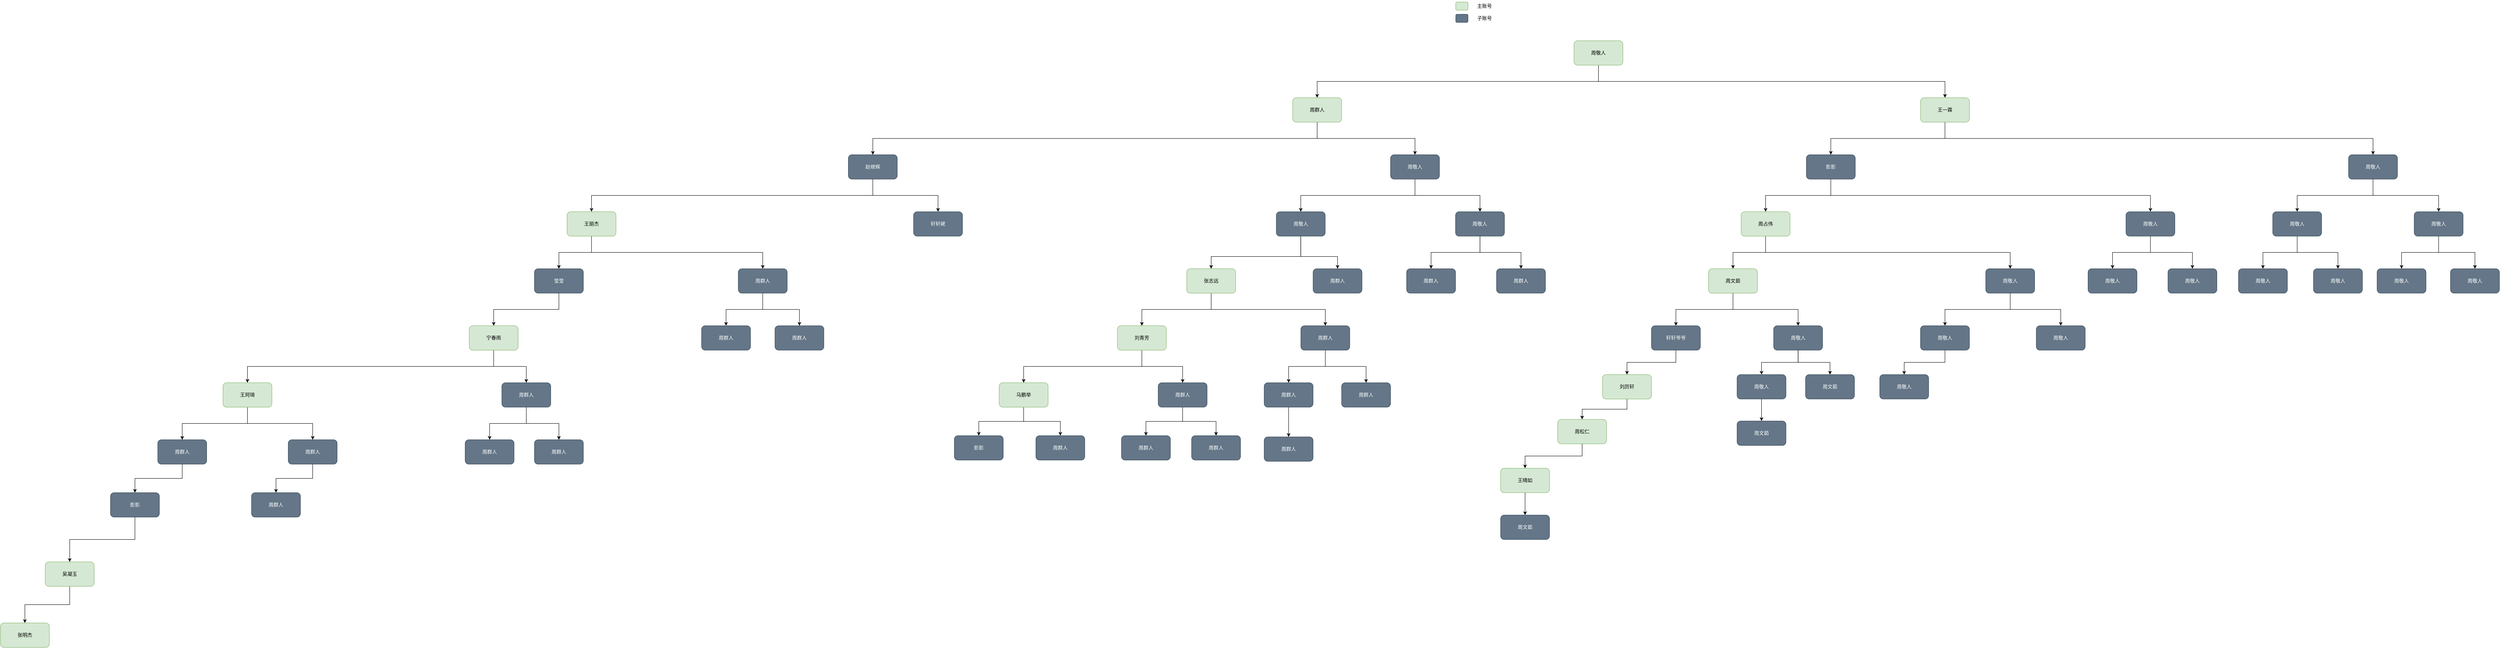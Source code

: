 <mxfile version="22.1.0" type="github">
  <diagram name="第 1 页" id="T6O9xjs0IXNBkX-w8Xno">
    <mxGraphModel dx="5990" dy="1263" grid="0" gridSize="10" guides="1" tooltips="1" connect="1" arrows="1" fold="1" page="0" pageScale="1" pageWidth="827" pageHeight="1169" math="0" shadow="0">
      <root>
        <mxCell id="0" />
        <mxCell id="1" parent="0" />
        <mxCell id="1RY9OHV8Dx5hhQ0rE-U_-4" style="edgeStyle=orthogonalEdgeStyle;rounded=0;orthogonalLoop=1;jettySize=auto;html=1;exitX=0.5;exitY=1;exitDx=0;exitDy=0;entryX=0.5;entryY=0;entryDx=0;entryDy=0;" parent="1" source="1RY9OHV8Dx5hhQ0rE-U_-1" target="1RY9OHV8Dx5hhQ0rE-U_-2" edge="1">
          <mxGeometry relative="1" as="geometry">
            <Array as="points">
              <mxPoint x="360" y="200" />
              <mxPoint x="-330" y="200" />
            </Array>
          </mxGeometry>
        </mxCell>
        <mxCell id="1RY9OHV8Dx5hhQ0rE-U_-5" style="edgeStyle=orthogonalEdgeStyle;rounded=0;orthogonalLoop=1;jettySize=auto;html=1;exitX=0.5;exitY=1;exitDx=0;exitDy=0;entryX=0.5;entryY=0;entryDx=0;entryDy=0;" parent="1" source="1RY9OHV8Dx5hhQ0rE-U_-1" target="1RY9OHV8Dx5hhQ0rE-U_-3" edge="1">
          <mxGeometry relative="1" as="geometry">
            <Array as="points">
              <mxPoint x="360" y="200" />
              <mxPoint x="1210" y="200" />
            </Array>
          </mxGeometry>
        </mxCell>
        <mxCell id="1RY9OHV8Dx5hhQ0rE-U_-1" value="周敬人&lt;br&gt;" style="rounded=1;whiteSpace=wrap;html=1;fillColor=#d5e8d4;strokeColor=#82b366;" parent="1" vertex="1">
          <mxGeometry x="300" y="100" width="120" height="60" as="geometry" />
        </mxCell>
        <mxCell id="IPs7rIZ5lHSY846OyQV3-17" style="edgeStyle=orthogonalEdgeStyle;rounded=0;orthogonalLoop=1;jettySize=auto;html=1;exitX=0.5;exitY=1;exitDx=0;exitDy=0;entryX=0.5;entryY=0;entryDx=0;entryDy=0;" parent="1" source="1RY9OHV8Dx5hhQ0rE-U_-2" target="1RY9OHV8Dx5hhQ0rE-U_-8" edge="1">
          <mxGeometry relative="1" as="geometry" />
        </mxCell>
        <mxCell id="IPs7rIZ5lHSY846OyQV3-18" style="edgeStyle=orthogonalEdgeStyle;rounded=0;orthogonalLoop=1;jettySize=auto;html=1;exitX=0.5;exitY=1;exitDx=0;exitDy=0;entryX=0.5;entryY=0;entryDx=0;entryDy=0;" parent="1" source="1RY9OHV8Dx5hhQ0rE-U_-2" target="1RY9OHV8Dx5hhQ0rE-U_-9" edge="1">
          <mxGeometry relative="1" as="geometry" />
        </mxCell>
        <mxCell id="1RY9OHV8Dx5hhQ0rE-U_-2" value="周群人&lt;br&gt;" style="rounded=1;whiteSpace=wrap;html=1;fillColor=#d5e8d4;strokeColor=#82b366;" parent="1" vertex="1">
          <mxGeometry x="-390" y="240" width="120" height="60" as="geometry" />
        </mxCell>
        <mxCell id="1RY9OHV8Dx5hhQ0rE-U_-14" style="edgeStyle=orthogonalEdgeStyle;rounded=0;orthogonalLoop=1;jettySize=auto;html=1;exitX=0.5;exitY=1;exitDx=0;exitDy=0;entryX=0.5;entryY=0;entryDx=0;entryDy=0;" parent="1" source="1RY9OHV8Dx5hhQ0rE-U_-3" target="1RY9OHV8Dx5hhQ0rE-U_-10" edge="1">
          <mxGeometry relative="1" as="geometry" />
        </mxCell>
        <mxCell id="1RY9OHV8Dx5hhQ0rE-U_-15" style="edgeStyle=orthogonalEdgeStyle;rounded=0;orthogonalLoop=1;jettySize=auto;html=1;exitX=0.5;exitY=1;exitDx=0;exitDy=0;entryX=0.5;entryY=0;entryDx=0;entryDy=0;" parent="1" source="1RY9OHV8Dx5hhQ0rE-U_-3" target="1RY9OHV8Dx5hhQ0rE-U_-11" edge="1">
          <mxGeometry relative="1" as="geometry" />
        </mxCell>
        <mxCell id="1RY9OHV8Dx5hhQ0rE-U_-3" value="王一霖&lt;br&gt;" style="rounded=1;whiteSpace=wrap;html=1;fillColor=#d5e8d4;strokeColor=#82b366;" parent="1" vertex="1">
          <mxGeometry x="1150" y="240" width="120" height="60" as="geometry" />
        </mxCell>
        <mxCell id="1RY9OHV8Dx5hhQ0rE-U_-6" value="" style="rounded=1;whiteSpace=wrap;html=1;fillColor=#d5e8d4;strokeColor=#82b366;" parent="1" vertex="1">
          <mxGeometry x="10" y="5" width="30" height="20" as="geometry" />
        </mxCell>
        <mxCell id="1RY9OHV8Dx5hhQ0rE-U_-7" value="" style="rounded=1;whiteSpace=wrap;html=1;fillColor=#647687;fontColor=#ffffff;strokeColor=#314354;" parent="1" vertex="1">
          <mxGeometry x="10" y="35" width="30" height="20" as="geometry" />
        </mxCell>
        <mxCell id="30zp_rVC2SgwWm0mWYjA-47" style="edgeStyle=orthogonalEdgeStyle;rounded=0;orthogonalLoop=1;jettySize=auto;html=1;exitX=0.5;exitY=1;exitDx=0;exitDy=0;entryX=0.5;entryY=0;entryDx=0;entryDy=0;" parent="1" source="1RY9OHV8Dx5hhQ0rE-U_-8" target="1RY9OHV8Dx5hhQ0rE-U_-24" edge="1">
          <mxGeometry relative="1" as="geometry" />
        </mxCell>
        <mxCell id="30zp_rVC2SgwWm0mWYjA-48" style="edgeStyle=orthogonalEdgeStyle;rounded=0;orthogonalLoop=1;jettySize=auto;html=1;exitX=0.5;exitY=1;exitDx=0;exitDy=0;" parent="1" source="1RY9OHV8Dx5hhQ0rE-U_-8" target="1RY9OHV8Dx5hhQ0rE-U_-27" edge="1">
          <mxGeometry relative="1" as="geometry" />
        </mxCell>
        <mxCell id="1RY9OHV8Dx5hhQ0rE-U_-8" value="赵继辉&lt;br&gt;" style="rounded=1;whiteSpace=wrap;html=1;fillColor=#647687;strokeColor=#314354;fontColor=#ffffff;" parent="1" vertex="1">
          <mxGeometry x="-1480" y="380" width="120" height="60" as="geometry" />
        </mxCell>
        <mxCell id="IPs7rIZ5lHSY846OyQV3-19" style="edgeStyle=orthogonalEdgeStyle;rounded=0;orthogonalLoop=1;jettySize=auto;html=1;exitX=0.5;exitY=1;exitDx=0;exitDy=0;entryX=0.5;entryY=0;entryDx=0;entryDy=0;" parent="1" source="1RY9OHV8Dx5hhQ0rE-U_-9" target="1RY9OHV8Dx5hhQ0rE-U_-38" edge="1">
          <mxGeometry relative="1" as="geometry" />
        </mxCell>
        <mxCell id="IPs7rIZ5lHSY846OyQV3-20" style="edgeStyle=orthogonalEdgeStyle;rounded=0;orthogonalLoop=1;jettySize=auto;html=1;exitX=0.5;exitY=1;exitDx=0;exitDy=0;entryX=0.5;entryY=0;entryDx=0;entryDy=0;" parent="1" source="1RY9OHV8Dx5hhQ0rE-U_-9" target="1RY9OHV8Dx5hhQ0rE-U_-41" edge="1">
          <mxGeometry relative="1" as="geometry" />
        </mxCell>
        <mxCell id="1RY9OHV8Dx5hhQ0rE-U_-9" value="周敬人&lt;br&gt;" style="rounded=1;whiteSpace=wrap;html=1;fillColor=#647687;strokeColor=#314354;fontColor=#ffffff;" parent="1" vertex="1">
          <mxGeometry x="-150" y="380" width="120" height="60" as="geometry" />
        </mxCell>
        <mxCell id="30zp_rVC2SgwWm0mWYjA-38" style="edgeStyle=orthogonalEdgeStyle;rounded=0;orthogonalLoop=1;jettySize=auto;html=1;exitX=0.5;exitY=1;exitDx=0;exitDy=0;entryX=0.5;entryY=0;entryDx=0;entryDy=0;" parent="1" source="1RY9OHV8Dx5hhQ0rE-U_-10" target="30zp_rVC2SgwWm0mWYjA-1" edge="1">
          <mxGeometry relative="1" as="geometry" />
        </mxCell>
        <mxCell id="1RY9OHV8Dx5hhQ0rE-U_-10" value="影影&lt;br&gt;" style="rounded=1;whiteSpace=wrap;html=1;fillColor=#647687;strokeColor=#314354;fontColor=#ffffff;" parent="1" vertex="1">
          <mxGeometry x="870" y="380" width="120" height="60" as="geometry" />
        </mxCell>
        <mxCell id="IPs7rIZ5lHSY846OyQV3-11" style="edgeStyle=orthogonalEdgeStyle;rounded=0;orthogonalLoop=1;jettySize=auto;html=1;exitX=0.5;exitY=1;exitDx=0;exitDy=0;" parent="1" source="1RY9OHV8Dx5hhQ0rE-U_-11" target="IPs7rIZ5lHSY846OyQV3-9" edge="1">
          <mxGeometry relative="1" as="geometry" />
        </mxCell>
        <mxCell id="IPs7rIZ5lHSY846OyQV3-12" style="edgeStyle=orthogonalEdgeStyle;rounded=0;orthogonalLoop=1;jettySize=auto;html=1;exitX=0.5;exitY=1;exitDx=0;exitDy=0;entryX=0.5;entryY=0;entryDx=0;entryDy=0;" parent="1" source="1RY9OHV8Dx5hhQ0rE-U_-11" target="IPs7rIZ5lHSY846OyQV3-10" edge="1">
          <mxGeometry relative="1" as="geometry" />
        </mxCell>
        <mxCell id="1RY9OHV8Dx5hhQ0rE-U_-11" value="周敬人&lt;br&gt;" style="rounded=1;whiteSpace=wrap;html=1;fillColor=#647687;strokeColor=#314354;fontColor=#ffffff;" parent="1" vertex="1">
          <mxGeometry x="2200" y="380" width="120" height="60" as="geometry" />
        </mxCell>
        <mxCell id="1RY9OHV8Dx5hhQ0rE-U_-22" style="edgeStyle=orthogonalEdgeStyle;rounded=0;orthogonalLoop=1;jettySize=auto;html=1;exitX=0.5;exitY=1;exitDx=0;exitDy=0;entryX=0.5;entryY=0;entryDx=0;entryDy=0;" parent="1" source="1RY9OHV8Dx5hhQ0rE-U_-24" target="1RY9OHV8Dx5hhQ0rE-U_-28" edge="1">
          <mxGeometry relative="1" as="geometry">
            <Array as="points">
              <mxPoint x="-2110" y="620" />
              <mxPoint x="-2190" y="620" />
            </Array>
          </mxGeometry>
        </mxCell>
        <mxCell id="1RY9OHV8Dx5hhQ0rE-U_-23" style="edgeStyle=orthogonalEdgeStyle;rounded=0;orthogonalLoop=1;jettySize=auto;html=1;exitX=0.5;exitY=1;exitDx=0;exitDy=0;entryX=0.5;entryY=0;entryDx=0;entryDy=0;" parent="1" source="1RY9OHV8Dx5hhQ0rE-U_-24" target="1RY9OHV8Dx5hhQ0rE-U_-29" edge="1">
          <mxGeometry relative="1" as="geometry">
            <Array as="points">
              <mxPoint x="-2110" y="620" />
              <mxPoint x="-1690" y="620" />
            </Array>
          </mxGeometry>
        </mxCell>
        <mxCell id="1RY9OHV8Dx5hhQ0rE-U_-24" value="王丽杰&lt;br&gt;" style="rounded=1;whiteSpace=wrap;html=1;fillColor=#d5e8d4;strokeColor=#82b366;" parent="1" vertex="1">
          <mxGeometry x="-2170" y="520" width="120" height="60" as="geometry" />
        </mxCell>
        <mxCell id="1RY9OHV8Dx5hhQ0rE-U_-27" value="轩轩姥&lt;br&gt;" style="rounded=1;whiteSpace=wrap;html=1;fillColor=#647687;strokeColor=#314354;fontColor=#ffffff;" parent="1" vertex="1">
          <mxGeometry x="-1320" y="520" width="120" height="60" as="geometry" />
        </mxCell>
        <mxCell id="30zp_rVC2SgwWm0mWYjA-49" style="edgeStyle=orthogonalEdgeStyle;rounded=0;orthogonalLoop=1;jettySize=auto;html=1;exitX=0.5;exitY=1;exitDx=0;exitDy=0;" parent="1" source="1RY9OHV8Dx5hhQ0rE-U_-28" target="TJOVACFNIIR2Qm5ABRAI-16" edge="1">
          <mxGeometry relative="1" as="geometry" />
        </mxCell>
        <mxCell id="1RY9OHV8Dx5hhQ0rE-U_-28" value="莹莹&lt;br&gt;" style="rounded=1;whiteSpace=wrap;html=1;fillColor=#647687;strokeColor=#314354;fontColor=#ffffff;" parent="1" vertex="1">
          <mxGeometry x="-2250" y="660" width="120" height="60" as="geometry" />
        </mxCell>
        <mxCell id="IPs7rIZ5lHSY846OyQV3-1" style="edgeStyle=orthogonalEdgeStyle;rounded=0;orthogonalLoop=1;jettySize=auto;html=1;exitX=0.5;exitY=1;exitDx=0;exitDy=0;entryX=0.5;entryY=0;entryDx=0;entryDy=0;" parent="1" source="1RY9OHV8Dx5hhQ0rE-U_-29" target="dGeUQVpxK3GpA_PQn6HZ-3" edge="1">
          <mxGeometry relative="1" as="geometry" />
        </mxCell>
        <mxCell id="IPs7rIZ5lHSY846OyQV3-25" style="edgeStyle=orthogonalEdgeStyle;rounded=0;orthogonalLoop=1;jettySize=auto;html=1;exitX=0.5;exitY=1;exitDx=0;exitDy=0;entryX=0.5;entryY=0;entryDx=0;entryDy=0;" parent="1" source="1RY9OHV8Dx5hhQ0rE-U_-29" target="TJOVACFNIIR2Qm5ABRAI-24" edge="1">
          <mxGeometry relative="1" as="geometry" />
        </mxCell>
        <mxCell id="1RY9OHV8Dx5hhQ0rE-U_-29" value="周群人&lt;br&gt;" style="rounded=1;whiteSpace=wrap;html=1;fillColor=#647687;strokeColor=#314354;fontColor=#ffffff;" parent="1" vertex="1">
          <mxGeometry x="-1750" y="660" width="120" height="60" as="geometry" />
        </mxCell>
        <mxCell id="1RY9OHV8Dx5hhQ0rE-U_-36" style="edgeStyle=orthogonalEdgeStyle;rounded=0;orthogonalLoop=1;jettySize=auto;html=1;exitX=0.5;exitY=1;exitDx=0;exitDy=0;entryX=0.5;entryY=0;entryDx=0;entryDy=0;" parent="1" source="1RY9OHV8Dx5hhQ0rE-U_-38" target="1RY9OHV8Dx5hhQ0rE-U_-42" edge="1">
          <mxGeometry relative="1" as="geometry">
            <Array as="points">
              <mxPoint x="-370" y="630" />
              <mxPoint x="-590" y="630" />
            </Array>
          </mxGeometry>
        </mxCell>
        <mxCell id="IPs7rIZ5lHSY846OyQV3-2" style="edgeStyle=orthogonalEdgeStyle;rounded=0;orthogonalLoop=1;jettySize=auto;html=1;exitX=0.5;exitY=1;exitDx=0;exitDy=0;" parent="1" source="1RY9OHV8Dx5hhQ0rE-U_-38" target="dGeUQVpxK3GpA_PQn6HZ-9" edge="1">
          <mxGeometry relative="1" as="geometry">
            <Array as="points">
              <mxPoint x="-370" y="630" />
              <mxPoint x="-280" y="630" />
            </Array>
          </mxGeometry>
        </mxCell>
        <mxCell id="1RY9OHV8Dx5hhQ0rE-U_-38" value="周敬人&lt;br&gt;" style="rounded=1;whiteSpace=wrap;html=1;fillColor=#647687;strokeColor=#314354;fontColor=#ffffff;" parent="1" vertex="1">
          <mxGeometry x="-430.24" y="520" width="120" height="60" as="geometry" />
        </mxCell>
        <mxCell id="dGeUQVpxK3GpA_PQn6HZ-7" style="edgeStyle=orthogonalEdgeStyle;rounded=0;orthogonalLoop=1;jettySize=auto;html=1;exitX=0.5;exitY=1;exitDx=0;exitDy=0;entryX=0.5;entryY=0;entryDx=0;entryDy=0;" parent="1" source="1RY9OHV8Dx5hhQ0rE-U_-41" target="dGeUQVpxK3GpA_PQn6HZ-5" edge="1">
          <mxGeometry relative="1" as="geometry" />
        </mxCell>
        <mxCell id="dGeUQVpxK3GpA_PQn6HZ-8" style="edgeStyle=orthogonalEdgeStyle;rounded=0;orthogonalLoop=1;jettySize=auto;html=1;exitX=0.5;exitY=1;exitDx=0;exitDy=0;entryX=0.5;entryY=0;entryDx=0;entryDy=0;" parent="1" source="1RY9OHV8Dx5hhQ0rE-U_-41" target="dGeUQVpxK3GpA_PQn6HZ-6" edge="1">
          <mxGeometry relative="1" as="geometry" />
        </mxCell>
        <mxCell id="1RY9OHV8Dx5hhQ0rE-U_-41" value="周敬人&lt;br style=&quot;border-color: var(--border-color);&quot;&gt;" style="rounded=1;whiteSpace=wrap;html=1;fillColor=#647687;strokeColor=#314354;fontColor=#ffffff;" parent="1" vertex="1">
          <mxGeometry x="9.43" y="520" width="120" height="60" as="geometry" />
        </mxCell>
        <mxCell id="30zp_rVC2SgwWm0mWYjA-44" style="edgeStyle=orthogonalEdgeStyle;rounded=0;orthogonalLoop=1;jettySize=auto;html=1;exitX=0.5;exitY=1;exitDx=0;exitDy=0;entryX=0.5;entryY=0;entryDx=0;entryDy=0;" parent="1" source="1RY9OHV8Dx5hhQ0rE-U_-42" target="TJOVACFNIIR2Qm5ABRAI-5" edge="1">
          <mxGeometry relative="1" as="geometry" />
        </mxCell>
        <mxCell id="30zp_rVC2SgwWm0mWYjA-45" style="edgeStyle=orthogonalEdgeStyle;rounded=0;orthogonalLoop=1;jettySize=auto;html=1;exitX=0.5;exitY=1;exitDx=0;exitDy=0;entryX=0.5;entryY=0;entryDx=0;entryDy=0;" parent="1" source="1RY9OHV8Dx5hhQ0rE-U_-42" target="TJOVACFNIIR2Qm5ABRAI-8" edge="1">
          <mxGeometry relative="1" as="geometry" />
        </mxCell>
        <mxCell id="1RY9OHV8Dx5hhQ0rE-U_-42" value="张志远&lt;br&gt;" style="rounded=1;whiteSpace=wrap;html=1;fillColor=#d5e8d4;strokeColor=#82b366;" parent="1" vertex="1">
          <mxGeometry x="-650" y="660" width="120" height="60" as="geometry" />
        </mxCell>
        <mxCell id="1RY9OHV8Dx5hhQ0rE-U_-48" style="edgeStyle=orthogonalEdgeStyle;rounded=0;orthogonalLoop=1;jettySize=auto;html=1;exitX=0.5;exitY=1;exitDx=0;exitDy=0;entryX=0.5;entryY=0;entryDx=0;entryDy=0;" parent="1" target="1RY9OHV8Dx5hhQ0rE-U_-52" edge="1">
          <mxGeometry relative="1" as="geometry">
            <Array as="points">
              <mxPoint x="930" y="480" />
              <mxPoint x="770" y="480" />
              <mxPoint x="770" y="520" />
            </Array>
            <mxPoint x="930.0" y="440" as="sourcePoint" />
          </mxGeometry>
        </mxCell>
        <mxCell id="1RY9OHV8Dx5hhQ0rE-U_-50" style="edgeStyle=orthogonalEdgeStyle;rounded=0;orthogonalLoop=1;jettySize=auto;html=1;exitX=0.5;exitY=1;exitDx=0;exitDy=0;entryX=0.5;entryY=0;entryDx=0;entryDy=0;" parent="1" source="1RY9OHV8Dx5hhQ0rE-U_-52" target="1RY9OHV8Dx5hhQ0rE-U_-56" edge="1">
          <mxGeometry relative="1" as="geometry">
            <Array as="points">
              <mxPoint x="770" y="620" />
              <mxPoint x="690" y="620" />
            </Array>
          </mxGeometry>
        </mxCell>
        <mxCell id="1RY9OHV8Dx5hhQ0rE-U_-51" style="edgeStyle=orthogonalEdgeStyle;rounded=0;orthogonalLoop=1;jettySize=auto;html=1;exitX=0.5;exitY=1;exitDx=0;exitDy=0;entryX=0.5;entryY=0;entryDx=0;entryDy=0;" parent="1" source="1RY9OHV8Dx5hhQ0rE-U_-52" target="1RY9OHV8Dx5hhQ0rE-U_-57" edge="1">
          <mxGeometry relative="1" as="geometry">
            <Array as="points">
              <mxPoint x="770" y="620" />
              <mxPoint x="1370" y="620" />
            </Array>
          </mxGeometry>
        </mxCell>
        <mxCell id="1RY9OHV8Dx5hhQ0rE-U_-52" value="周占伟&lt;br&gt;" style="rounded=1;whiteSpace=wrap;html=1;fillColor=#d5e8d4;strokeColor=#82b366;" parent="1" vertex="1">
          <mxGeometry x="710" y="520" width="120" height="60" as="geometry" />
        </mxCell>
        <mxCell id="30zp_rVC2SgwWm0mWYjA-42" style="edgeStyle=orthogonalEdgeStyle;rounded=0;orthogonalLoop=1;jettySize=auto;html=1;exitX=0.5;exitY=1;exitDx=0;exitDy=0;entryX=0.5;entryY=0;entryDx=0;entryDy=0;" parent="1" source="1RY9OHV8Dx5hhQ0rE-U_-56" target="30zp_rVC2SgwWm0mWYjA-11" edge="1">
          <mxGeometry relative="1" as="geometry" />
        </mxCell>
        <mxCell id="30zp_rVC2SgwWm0mWYjA-43" style="edgeStyle=orthogonalEdgeStyle;rounded=0;orthogonalLoop=1;jettySize=auto;html=1;exitX=0.5;exitY=1;exitDx=0;exitDy=0;entryX=0.5;entryY=0;entryDx=0;entryDy=0;" parent="1" source="1RY9OHV8Dx5hhQ0rE-U_-56" target="30zp_rVC2SgwWm0mWYjA-14" edge="1">
          <mxGeometry relative="1" as="geometry" />
        </mxCell>
        <mxCell id="1RY9OHV8Dx5hhQ0rE-U_-56" value="周文茹&lt;br&gt;" style="rounded=1;whiteSpace=wrap;html=1;fillColor=#d5e8d4;strokeColor=#82b366;" parent="1" vertex="1">
          <mxGeometry x="630" y="660" width="120" height="60" as="geometry" />
        </mxCell>
        <mxCell id="30zp_rVC2SgwWm0mWYjA-40" style="edgeStyle=orthogonalEdgeStyle;rounded=0;orthogonalLoop=1;jettySize=auto;html=1;exitX=0.5;exitY=1;exitDx=0;exitDy=0;entryX=0.5;entryY=0;entryDx=0;entryDy=0;" parent="1" source="1RY9OHV8Dx5hhQ0rE-U_-57" target="30zp_rVC2SgwWm0mWYjA-27" edge="1">
          <mxGeometry relative="1" as="geometry" />
        </mxCell>
        <mxCell id="IPs7rIZ5lHSY846OyQV3-8" style="edgeStyle=orthogonalEdgeStyle;rounded=0;orthogonalLoop=1;jettySize=auto;html=1;exitX=0.5;exitY=1;exitDx=0;exitDy=0;" parent="1" source="1RY9OHV8Dx5hhQ0rE-U_-57" target="IPs7rIZ5lHSY846OyQV3-7" edge="1">
          <mxGeometry relative="1" as="geometry" />
        </mxCell>
        <mxCell id="1RY9OHV8Dx5hhQ0rE-U_-57" value="周敬人&lt;br&gt;" style="rounded=1;whiteSpace=wrap;html=1;fillColor=#647687;strokeColor=#314354;fontColor=#ffffff;" parent="1" vertex="1">
          <mxGeometry x="1310" y="660" width="120" height="60" as="geometry" />
        </mxCell>
        <mxCell id="1RY9OHV8Dx5hhQ0rE-U_-61" value="主账号" style="text;html=1;align=center;verticalAlign=middle;resizable=0;points=[];autosize=1;strokeColor=none;fillColor=none;" parent="1" vertex="1">
          <mxGeometry x="50" width="60" height="30" as="geometry" />
        </mxCell>
        <mxCell id="1RY9OHV8Dx5hhQ0rE-U_-62" value="子账号" style="text;html=1;align=center;verticalAlign=middle;resizable=0;points=[];autosize=1;strokeColor=none;fillColor=none;" parent="1" vertex="1">
          <mxGeometry x="50" y="30" width="60" height="30" as="geometry" />
        </mxCell>
        <mxCell id="IPs7rIZ5lHSY846OyQV3-3" style="edgeStyle=orthogonalEdgeStyle;rounded=0;orthogonalLoop=1;jettySize=auto;html=1;exitX=0.5;exitY=1;exitDx=0;exitDy=0;entryX=0.5;entryY=0;entryDx=0;entryDy=0;" parent="1" source="TJOVACFNIIR2Qm5ABRAI-5" target="TJOVACFNIIR2Qm5ABRAI-9" edge="1">
          <mxGeometry relative="1" as="geometry" />
        </mxCell>
        <mxCell id="IPs7rIZ5lHSY846OyQV3-4" style="edgeStyle=orthogonalEdgeStyle;rounded=0;orthogonalLoop=1;jettySize=auto;html=1;exitX=0.5;exitY=1;exitDx=0;exitDy=0;entryX=0.5;entryY=0;entryDx=0;entryDy=0;" parent="1" source="TJOVACFNIIR2Qm5ABRAI-5" target="TJOVACFNIIR2Qm5ABRAI-11" edge="1">
          <mxGeometry relative="1" as="geometry" />
        </mxCell>
        <mxCell id="TJOVACFNIIR2Qm5ABRAI-5" value="刘青芳" style="rounded=1;whiteSpace=wrap;html=1;fillColor=#d5e8d4;strokeColor=#82b366;" parent="1" vertex="1">
          <mxGeometry x="-820" y="800" width="120" height="60" as="geometry" />
        </mxCell>
        <mxCell id="IPs7rIZ5lHSY846OyQV3-5" style="edgeStyle=orthogonalEdgeStyle;rounded=0;orthogonalLoop=1;jettySize=auto;html=1;exitX=0.5;exitY=1;exitDx=0;exitDy=0;entryX=0.5;entryY=0;entryDx=0;entryDy=0;" parent="1" source="TJOVACFNIIR2Qm5ABRAI-8" target="30zp_rVC2SgwWm0mWYjA-36" edge="1">
          <mxGeometry relative="1" as="geometry" />
        </mxCell>
        <mxCell id="IPs7rIZ5lHSY846OyQV3-6" style="edgeStyle=orthogonalEdgeStyle;rounded=0;orthogonalLoop=1;jettySize=auto;html=1;exitX=0.5;exitY=1;exitDx=0;exitDy=0;" parent="1" source="TJOVACFNIIR2Qm5ABRAI-8" target="30zp_rVC2SgwWm0mWYjA-37" edge="1">
          <mxGeometry relative="1" as="geometry" />
        </mxCell>
        <mxCell id="TJOVACFNIIR2Qm5ABRAI-8" value="周群人" style="rounded=1;whiteSpace=wrap;html=1;fillColor=#647687;strokeColor=#314354;fontColor=#ffffff;" parent="1" vertex="1">
          <mxGeometry x="-370" y="800" width="120" height="60" as="geometry" />
        </mxCell>
        <mxCell id="IPs7rIZ5lHSY846OyQV3-27" style="edgeStyle=orthogonalEdgeStyle;rounded=0;orthogonalLoop=1;jettySize=auto;html=1;exitX=0.5;exitY=1;exitDx=0;exitDy=0;entryX=0.5;entryY=0;entryDx=0;entryDy=0;" parent="1" source="TJOVACFNIIR2Qm5ABRAI-9" target="IPs7rIZ5lHSY846OyQV3-26" edge="1">
          <mxGeometry relative="1" as="geometry" />
        </mxCell>
        <mxCell id="fGUg3UpDyBbOfzH0MhDP-20" style="edgeStyle=orthogonalEdgeStyle;rounded=0;orthogonalLoop=1;jettySize=auto;html=1;exitX=0.5;exitY=1;exitDx=0;exitDy=0;entryX=0.5;entryY=0;entryDx=0;entryDy=0;" parent="1" source="TJOVACFNIIR2Qm5ABRAI-9" target="fGUg3UpDyBbOfzH0MhDP-19" edge="1">
          <mxGeometry relative="1" as="geometry" />
        </mxCell>
        <mxCell id="TJOVACFNIIR2Qm5ABRAI-9" value="马鹏举" style="rounded=1;whiteSpace=wrap;html=1;fillColor=#d5e8d4;strokeColor=#82b366;" parent="1" vertex="1">
          <mxGeometry x="-1110" y="940" width="120" height="60" as="geometry" />
        </mxCell>
        <mxCell id="fGUg3UpDyBbOfzH0MhDP-22" style="edgeStyle=orthogonalEdgeStyle;rounded=0;orthogonalLoop=1;jettySize=auto;html=1;exitX=0.5;exitY=1;exitDx=0;exitDy=0;entryX=0.5;entryY=0;entryDx=0;entryDy=0;" parent="1" source="TJOVACFNIIR2Qm5ABRAI-11" target="fGUg3UpDyBbOfzH0MhDP-21" edge="1">
          <mxGeometry relative="1" as="geometry" />
        </mxCell>
        <mxCell id="lzp6WAJQPwZ4WRD4zStF-13" style="edgeStyle=orthogonalEdgeStyle;rounded=0;orthogonalLoop=1;jettySize=auto;html=1;exitX=0.5;exitY=1;exitDx=0;exitDy=0;entryX=0.5;entryY=0;entryDx=0;entryDy=0;" edge="1" parent="1" source="TJOVACFNIIR2Qm5ABRAI-11" target="fGUg3UpDyBbOfzH0MhDP-23">
          <mxGeometry relative="1" as="geometry" />
        </mxCell>
        <mxCell id="TJOVACFNIIR2Qm5ABRAI-11" value="周群人" style="rounded=1;whiteSpace=wrap;html=1;fillColor=#647687;strokeColor=#314354;fontColor=#ffffff;" parent="1" vertex="1">
          <mxGeometry x="-720" y="940" width="120" height="60" as="geometry" />
        </mxCell>
        <mxCell id="30zp_rVC2SgwWm0mWYjA-51" style="edgeStyle=orthogonalEdgeStyle;rounded=0;orthogonalLoop=1;jettySize=auto;html=1;exitX=0.5;exitY=1;exitDx=0;exitDy=0;entryX=0.5;entryY=0;entryDx=0;entryDy=0;" parent="1" source="TJOVACFNIIR2Qm5ABRAI-16" target="TJOVACFNIIR2Qm5ABRAI-23" edge="1">
          <mxGeometry relative="1" as="geometry" />
        </mxCell>
        <mxCell id="30zp_rVC2SgwWm0mWYjA-52" style="edgeStyle=orthogonalEdgeStyle;rounded=0;orthogonalLoop=1;jettySize=auto;html=1;exitX=0.5;exitY=1;exitDx=0;exitDy=0;entryX=0.5;entryY=0;entryDx=0;entryDy=0;" parent="1" source="TJOVACFNIIR2Qm5ABRAI-16" target="30zp_rVC2SgwWm0mWYjA-28" edge="1">
          <mxGeometry relative="1" as="geometry" />
        </mxCell>
        <mxCell id="TJOVACFNIIR2Qm5ABRAI-16" value="宁春雨" style="rounded=1;whiteSpace=wrap;html=1;fillColor=#d5e8d4;strokeColor=#82b366;" parent="1" vertex="1">
          <mxGeometry x="-2410" y="800" width="120" height="60" as="geometry" />
        </mxCell>
        <mxCell id="30zp_rVC2SgwWm0mWYjA-53" style="edgeStyle=orthogonalEdgeStyle;rounded=0;orthogonalLoop=1;jettySize=auto;html=1;exitX=0.5;exitY=1;exitDx=0;exitDy=0;entryX=0.5;entryY=0;entryDx=0;entryDy=0;" parent="1" source="TJOVACFNIIR2Qm5ABRAI-23" target="TJOVACFNIIR2Qm5ABRAI-31" edge="1">
          <mxGeometry relative="1" as="geometry" />
        </mxCell>
        <mxCell id="30zp_rVC2SgwWm0mWYjA-54" style="edgeStyle=orthogonalEdgeStyle;rounded=0;orthogonalLoop=1;jettySize=auto;html=1;exitX=0.5;exitY=1;exitDx=0;exitDy=0;" parent="1" source="TJOVACFNIIR2Qm5ABRAI-23" target="30zp_rVC2SgwWm0mWYjA-35" edge="1">
          <mxGeometry relative="1" as="geometry" />
        </mxCell>
        <mxCell id="TJOVACFNIIR2Qm5ABRAI-23" value="王珂琦" style="rounded=1;whiteSpace=wrap;html=1;fillColor=#d5e8d4;strokeColor=#82b366;" parent="1" vertex="1">
          <mxGeometry x="-3014" y="940" width="120" height="60" as="geometry" />
        </mxCell>
        <mxCell id="TJOVACFNIIR2Qm5ABRAI-24" value="周群人" style="rounded=1;whiteSpace=wrap;html=1;fillColor=#647687;strokeColor=#314354;fontColor=#ffffff;" parent="1" vertex="1">
          <mxGeometry x="-1660" y="800" width="120" height="60" as="geometry" />
        </mxCell>
        <mxCell id="q7ZzscZIkCa6RJOCetnO-12" style="edgeStyle=orthogonalEdgeStyle;rounded=0;orthogonalLoop=1;jettySize=auto;html=1;exitX=0.5;exitY=1;exitDx=0;exitDy=0;entryX=0.5;entryY=0;entryDx=0;entryDy=0;" parent="1" source="TJOVACFNIIR2Qm5ABRAI-31" target="q7ZzscZIkCa6RJOCetnO-11" edge="1">
          <mxGeometry relative="1" as="geometry" />
        </mxCell>
        <mxCell id="TJOVACFNIIR2Qm5ABRAI-31" value="周群人" style="rounded=1;whiteSpace=wrap;html=1;fillColor=#647687;strokeColor=#314354;fontColor=#ffffff;" parent="1" vertex="1">
          <mxGeometry x="-3174" y="1080" width="120" height="60" as="geometry" />
        </mxCell>
        <mxCell id="lzp6WAJQPwZ4WRD4zStF-9" style="edgeStyle=orthogonalEdgeStyle;rounded=0;orthogonalLoop=1;jettySize=auto;html=1;exitX=0.5;exitY=1;exitDx=0;exitDy=0;" edge="1" parent="1" source="30zp_rVC2SgwWm0mWYjA-1" target="lzp6WAJQPwZ4WRD4zStF-7">
          <mxGeometry relative="1" as="geometry" />
        </mxCell>
        <mxCell id="lzp6WAJQPwZ4WRD4zStF-10" style="edgeStyle=orthogonalEdgeStyle;rounded=0;orthogonalLoop=1;jettySize=auto;html=1;exitX=0.5;exitY=1;exitDx=0;exitDy=0;" edge="1" parent="1" source="30zp_rVC2SgwWm0mWYjA-1" target="lzp6WAJQPwZ4WRD4zStF-8">
          <mxGeometry relative="1" as="geometry" />
        </mxCell>
        <mxCell id="30zp_rVC2SgwWm0mWYjA-1" value="周敬人&lt;br&gt;" style="rounded=1;whiteSpace=wrap;html=1;fillColor=#647687;strokeColor=#314354;fontColor=#ffffff;" parent="1" vertex="1">
          <mxGeometry x="1654" y="520" width="120" height="60" as="geometry" />
        </mxCell>
        <mxCell id="q7ZzscZIkCa6RJOCetnO-6" style="edgeStyle=orthogonalEdgeStyle;rounded=0;orthogonalLoop=1;jettySize=auto;html=1;exitX=0.5;exitY=1;exitDx=0;exitDy=0;entryX=0.5;entryY=0;entryDx=0;entryDy=0;" parent="1" source="30zp_rVC2SgwWm0mWYjA-11" target="q7ZzscZIkCa6RJOCetnO-3" edge="1">
          <mxGeometry relative="1" as="geometry" />
        </mxCell>
        <mxCell id="30zp_rVC2SgwWm0mWYjA-11" value="轩轩爷爷" style="rounded=1;whiteSpace=wrap;html=1;fillColor=#647687;strokeColor=#314354;fontColor=#ffffff;" parent="1" vertex="1">
          <mxGeometry x="490" y="800" width="120" height="60" as="geometry" />
        </mxCell>
        <mxCell id="fGUg3UpDyBbOfzH0MhDP-11" style="edgeStyle=orthogonalEdgeStyle;rounded=0;orthogonalLoop=1;jettySize=auto;html=1;exitX=0.5;exitY=1;exitDx=0;exitDy=0;entryX=0.5;entryY=0;entryDx=0;entryDy=0;" parent="1" source="30zp_rVC2SgwWm0mWYjA-14" target="fGUg3UpDyBbOfzH0MhDP-9" edge="1">
          <mxGeometry relative="1" as="geometry" />
        </mxCell>
        <mxCell id="lzp6WAJQPwZ4WRD4zStF-4" style="edgeStyle=orthogonalEdgeStyle;rounded=0;orthogonalLoop=1;jettySize=auto;html=1;exitX=0.5;exitY=1;exitDx=0;exitDy=0;" edge="1" parent="1" source="30zp_rVC2SgwWm0mWYjA-14" target="lzp6WAJQPwZ4WRD4zStF-3">
          <mxGeometry relative="1" as="geometry" />
        </mxCell>
        <mxCell id="30zp_rVC2SgwWm0mWYjA-14" value="周敬人" style="rounded=1;whiteSpace=wrap;html=1;fillColor=#647687;strokeColor=#314354;fontColor=#ffffff;" parent="1" vertex="1">
          <mxGeometry x="789.77" y="800" width="120" height="60" as="geometry" />
        </mxCell>
        <mxCell id="fGUg3UpDyBbOfzH0MhDP-25" style="edgeStyle=orthogonalEdgeStyle;rounded=0;orthogonalLoop=1;jettySize=auto;html=1;entryX=0.5;entryY=0;entryDx=0;entryDy=0;" parent="1" source="30zp_rVC2SgwWm0mWYjA-27" target="fGUg3UpDyBbOfzH0MhDP-1" edge="1">
          <mxGeometry relative="1" as="geometry" />
        </mxCell>
        <mxCell id="30zp_rVC2SgwWm0mWYjA-27" value="周敬人" style="rounded=1;whiteSpace=wrap;html=1;fillColor=#647687;strokeColor=#314354;fontColor=#ffffff;" parent="1" vertex="1">
          <mxGeometry x="1150" y="800" width="120" height="60" as="geometry" />
        </mxCell>
        <mxCell id="30zp_rVC2SgwWm0mWYjA-55" style="edgeStyle=orthogonalEdgeStyle;rounded=0;orthogonalLoop=1;jettySize=auto;html=1;exitX=0.5;exitY=1;exitDx=0;exitDy=0;entryX=0.5;entryY=0;entryDx=0;entryDy=0;" parent="1" source="30zp_rVC2SgwWm0mWYjA-28" target="30zp_rVC2SgwWm0mWYjA-33" edge="1">
          <mxGeometry relative="1" as="geometry" />
        </mxCell>
        <mxCell id="dGeUQVpxK3GpA_PQn6HZ-2" style="edgeStyle=orthogonalEdgeStyle;rounded=0;orthogonalLoop=1;jettySize=auto;html=1;exitX=0.5;exitY=1;exitDx=0;exitDy=0;" parent="1" source="30zp_rVC2SgwWm0mWYjA-28" target="dGeUQVpxK3GpA_PQn6HZ-1" edge="1">
          <mxGeometry relative="1" as="geometry" />
        </mxCell>
        <mxCell id="30zp_rVC2SgwWm0mWYjA-28" value="周群人" style="rounded=1;whiteSpace=wrap;html=1;fillColor=#647687;strokeColor=#314354;fontColor=#ffffff;" parent="1" vertex="1">
          <mxGeometry x="-2330" y="940" width="120" height="60" as="geometry" />
        </mxCell>
        <mxCell id="30zp_rVC2SgwWm0mWYjA-33" value="周群人" style="rounded=1;whiteSpace=wrap;html=1;fillColor=#647687;strokeColor=#314354;fontColor=#ffffff;" parent="1" vertex="1">
          <mxGeometry x="-2420" y="1080" width="120" height="60" as="geometry" />
        </mxCell>
        <mxCell id="lzp6WAJQPwZ4WRD4zStF-12" style="edgeStyle=orthogonalEdgeStyle;rounded=0;orthogonalLoop=1;jettySize=auto;html=1;exitX=0.5;exitY=1;exitDx=0;exitDy=0;" edge="1" parent="1" source="30zp_rVC2SgwWm0mWYjA-35" target="lzp6WAJQPwZ4WRD4zStF-11">
          <mxGeometry relative="1" as="geometry" />
        </mxCell>
        <mxCell id="30zp_rVC2SgwWm0mWYjA-35" value="周群人" style="rounded=1;whiteSpace=wrap;html=1;fillColor=#647687;strokeColor=#314354;fontColor=#ffffff;" parent="1" vertex="1">
          <mxGeometry x="-2854" y="1080" width="120" height="60" as="geometry" />
        </mxCell>
        <mxCell id="lzp6WAJQPwZ4WRD4zStF-15" style="edgeStyle=orthogonalEdgeStyle;rounded=0;orthogonalLoop=1;jettySize=auto;html=1;exitX=0.5;exitY=1;exitDx=0;exitDy=0;entryX=0.5;entryY=0;entryDx=0;entryDy=0;" edge="1" parent="1" source="30zp_rVC2SgwWm0mWYjA-36" target="lzp6WAJQPwZ4WRD4zStF-14">
          <mxGeometry relative="1" as="geometry" />
        </mxCell>
        <mxCell id="30zp_rVC2SgwWm0mWYjA-36" value="周群人" style="rounded=1;whiteSpace=wrap;html=1;fillColor=#647687;strokeColor=#314354;fontColor=#ffffff;" parent="1" vertex="1">
          <mxGeometry x="-460" y="940" width="120" height="60" as="geometry" />
        </mxCell>
        <mxCell id="30zp_rVC2SgwWm0mWYjA-37" value="周群人" style="rounded=1;whiteSpace=wrap;html=1;fillColor=#647687;strokeColor=#314354;fontColor=#ffffff;" parent="1" vertex="1">
          <mxGeometry x="-270" y="940" width="120" height="60" as="geometry" />
        </mxCell>
        <mxCell id="dGeUQVpxK3GpA_PQn6HZ-1" value="周群人" style="rounded=1;whiteSpace=wrap;html=1;fillColor=#647687;strokeColor=#314354;fontColor=#ffffff;" parent="1" vertex="1">
          <mxGeometry x="-2250" y="1080" width="120" height="60" as="geometry" />
        </mxCell>
        <mxCell id="dGeUQVpxK3GpA_PQn6HZ-3" value="周群人" style="rounded=1;whiteSpace=wrap;html=1;fillColor=#647687;strokeColor=#314354;fontColor=#ffffff;" parent="1" vertex="1">
          <mxGeometry x="-1840" y="800" width="120" height="60" as="geometry" />
        </mxCell>
        <mxCell id="dGeUQVpxK3GpA_PQn6HZ-5" value="周群人" style="rounded=1;whiteSpace=wrap;html=1;fillColor=#647687;strokeColor=#314354;fontColor=#ffffff;" parent="1" vertex="1">
          <mxGeometry x="-110.57" y="660" width="120" height="60" as="geometry" />
        </mxCell>
        <mxCell id="dGeUQVpxK3GpA_PQn6HZ-6" value="周群人" style="rounded=1;whiteSpace=wrap;html=1;fillColor=#647687;strokeColor=#314354;fontColor=#ffffff;" parent="1" vertex="1">
          <mxGeometry x="110" y="660" width="120" height="60" as="geometry" />
        </mxCell>
        <mxCell id="dGeUQVpxK3GpA_PQn6HZ-9" value="周群人" style="rounded=1;whiteSpace=wrap;html=1;fillColor=#647687;strokeColor=#314354;fontColor=#ffffff;" parent="1" vertex="1">
          <mxGeometry x="-340" y="660" width="120" height="60" as="geometry" />
        </mxCell>
        <mxCell id="IPs7rIZ5lHSY846OyQV3-7" value="周敬人" style="rounded=1;whiteSpace=wrap;html=1;fillColor=#647687;strokeColor=#314354;fontColor=#ffffff;" parent="1" vertex="1">
          <mxGeometry x="1434" y="800" width="120" height="60" as="geometry" />
        </mxCell>
        <mxCell id="IPs7rIZ5lHSY846OyQV3-23" style="edgeStyle=orthogonalEdgeStyle;rounded=0;orthogonalLoop=1;jettySize=auto;html=1;exitX=0.5;exitY=1;exitDx=0;exitDy=0;entryX=0.5;entryY=0;entryDx=0;entryDy=0;" parent="1" source="IPs7rIZ5lHSY846OyQV3-9" target="IPs7rIZ5lHSY846OyQV3-21" edge="1">
          <mxGeometry relative="1" as="geometry" />
        </mxCell>
        <mxCell id="IPs7rIZ5lHSY846OyQV3-24" style="edgeStyle=orthogonalEdgeStyle;rounded=0;orthogonalLoop=1;jettySize=auto;html=1;exitX=0.5;exitY=1;exitDx=0;exitDy=0;entryX=0.5;entryY=0;entryDx=0;entryDy=0;" parent="1" source="IPs7rIZ5lHSY846OyQV3-9" target="IPs7rIZ5lHSY846OyQV3-22" edge="1">
          <mxGeometry relative="1" as="geometry" />
        </mxCell>
        <mxCell id="IPs7rIZ5lHSY846OyQV3-9" value="周敬人&lt;br&gt;" style="rounded=1;whiteSpace=wrap;html=1;fillColor=#647687;strokeColor=#314354;fontColor=#ffffff;" parent="1" vertex="1">
          <mxGeometry x="2014" y="520" width="120" height="60" as="geometry" />
        </mxCell>
        <mxCell id="IPs7rIZ5lHSY846OyQV3-31" style="edgeStyle=orthogonalEdgeStyle;rounded=0;orthogonalLoop=1;jettySize=auto;html=1;exitX=0.5;exitY=1;exitDx=0;exitDy=0;entryX=0.5;entryY=0;entryDx=0;entryDy=0;" parent="1" source="IPs7rIZ5lHSY846OyQV3-10" target="IPs7rIZ5lHSY846OyQV3-30" edge="1">
          <mxGeometry relative="1" as="geometry" />
        </mxCell>
        <mxCell id="PQpamgKopi808UCnSX7n-2" style="edgeStyle=orthogonalEdgeStyle;rounded=0;orthogonalLoop=1;jettySize=auto;html=1;exitX=0.5;exitY=1;exitDx=0;exitDy=0;entryX=0.5;entryY=0;entryDx=0;entryDy=0;" parent="1" source="IPs7rIZ5lHSY846OyQV3-10" target="PQpamgKopi808UCnSX7n-1" edge="1">
          <mxGeometry relative="1" as="geometry" />
        </mxCell>
        <mxCell id="IPs7rIZ5lHSY846OyQV3-10" value="周敬人&lt;br&gt;" style="rounded=1;whiteSpace=wrap;html=1;fillColor=#647687;strokeColor=#314354;fontColor=#ffffff;" parent="1" vertex="1">
          <mxGeometry x="2361" y="520" width="120" height="60" as="geometry" />
        </mxCell>
        <mxCell id="IPs7rIZ5lHSY846OyQV3-21" value="周敬人" style="rounded=1;whiteSpace=wrap;html=1;fillColor=#647687;strokeColor=#314354;fontColor=#ffffff;" parent="1" vertex="1">
          <mxGeometry x="1930" y="660" width="120" height="60" as="geometry" />
        </mxCell>
        <mxCell id="IPs7rIZ5lHSY846OyQV3-22" value="周敬人" style="rounded=1;whiteSpace=wrap;html=1;fillColor=#647687;strokeColor=#314354;fontColor=#ffffff;" parent="1" vertex="1">
          <mxGeometry x="2114" y="660" width="120" height="60" as="geometry" />
        </mxCell>
        <mxCell id="IPs7rIZ5lHSY846OyQV3-26" value="影影&lt;br&gt;" style="rounded=1;whiteSpace=wrap;html=1;fillColor=#647687;strokeColor=#314354;fontColor=#ffffff;" parent="1" vertex="1">
          <mxGeometry x="-1220" y="1070" width="120" height="60" as="geometry" />
        </mxCell>
        <mxCell id="IPs7rIZ5lHSY846OyQV3-30" value="周敬人" style="rounded=1;whiteSpace=wrap;html=1;fillColor=#647687;strokeColor=#314354;fontColor=#ffffff;" parent="1" vertex="1">
          <mxGeometry x="2270" y="660" width="120" height="60" as="geometry" />
        </mxCell>
        <mxCell id="PQpamgKopi808UCnSX7n-1" value="周敬人" style="rounded=1;whiteSpace=wrap;html=1;fillColor=#647687;strokeColor=#314354;fontColor=#ffffff;" parent="1" vertex="1">
          <mxGeometry x="2450" y="660" width="120" height="60" as="geometry" />
        </mxCell>
        <mxCell id="q7ZzscZIkCa6RJOCetnO-10" style="edgeStyle=orthogonalEdgeStyle;rounded=0;orthogonalLoop=1;jettySize=auto;html=1;exitX=0.5;exitY=1;exitDx=0;exitDy=0;entryX=0.5;entryY=0;entryDx=0;entryDy=0;" parent="1" source="q7ZzscZIkCa6RJOCetnO-1" target="q7ZzscZIkCa6RJOCetnO-2" edge="1">
          <mxGeometry relative="1" as="geometry" />
        </mxCell>
        <mxCell id="q7ZzscZIkCa6RJOCetnO-1" value="&lt;div style=&quot;&quot;&gt;吴凝玉&lt;/div&gt;" style="rounded=1;whiteSpace=wrap;html=1;fillColor=#d5e8d4;strokeColor=#82b366;" parent="1" vertex="1">
          <mxGeometry x="-3450" y="1380" width="120" height="60" as="geometry" />
        </mxCell>
        <mxCell id="q7ZzscZIkCa6RJOCetnO-2" value="&lt;div style=&quot;&quot;&gt;张明杰&lt;/div&gt;" style="rounded=1;whiteSpace=wrap;html=1;fillColor=#d5e8d4;strokeColor=#82b366;" parent="1" vertex="1">
          <mxGeometry x="-3560" y="1530" width="120" height="60" as="geometry" />
        </mxCell>
        <mxCell id="q7ZzscZIkCa6RJOCetnO-7" style="edgeStyle=orthogonalEdgeStyle;rounded=0;orthogonalLoop=1;jettySize=auto;html=1;exitX=0.5;exitY=1;exitDx=0;exitDy=0;entryX=0.5;entryY=0;entryDx=0;entryDy=0;" parent="1" source="q7ZzscZIkCa6RJOCetnO-3" target="q7ZzscZIkCa6RJOCetnO-5" edge="1">
          <mxGeometry relative="1" as="geometry" />
        </mxCell>
        <mxCell id="q7ZzscZIkCa6RJOCetnO-3" value="&lt;div style=&quot;&quot;&gt;刘厉轩&lt;/div&gt;" style="rounded=1;whiteSpace=wrap;html=1;fillColor=#d5e8d4;strokeColor=#82b366;" parent="1" vertex="1">
          <mxGeometry x="370" y="920" width="120" height="60" as="geometry" />
        </mxCell>
        <mxCell id="lzp6WAJQPwZ4WRD4zStF-2" style="edgeStyle=orthogonalEdgeStyle;rounded=0;orthogonalLoop=1;jettySize=auto;html=1;exitX=0.5;exitY=1;exitDx=0;exitDy=0;" edge="1" parent="1" source="q7ZzscZIkCa6RJOCetnO-4" target="lzp6WAJQPwZ4WRD4zStF-1">
          <mxGeometry relative="1" as="geometry" />
        </mxCell>
        <mxCell id="q7ZzscZIkCa6RJOCetnO-4" value="&lt;div style=&quot;&quot;&gt;王晴如&lt;/div&gt;" style="rounded=1;whiteSpace=wrap;html=1;fillColor=#d5e8d4;strokeColor=#82b366;" parent="1" vertex="1">
          <mxGeometry x="120" y="1150" width="120" height="60" as="geometry" />
        </mxCell>
        <mxCell id="q7ZzscZIkCa6RJOCetnO-8" style="edgeStyle=orthogonalEdgeStyle;rounded=0;orthogonalLoop=1;jettySize=auto;html=1;exitX=0.5;exitY=1;exitDx=0;exitDy=0;entryX=0.5;entryY=0;entryDx=0;entryDy=0;" parent="1" source="q7ZzscZIkCa6RJOCetnO-5" target="q7ZzscZIkCa6RJOCetnO-4" edge="1">
          <mxGeometry relative="1" as="geometry" />
        </mxCell>
        <mxCell id="q7ZzscZIkCa6RJOCetnO-5" value="&lt;div style=&quot;&quot;&gt;周松仁&lt;/div&gt;" style="rounded=1;whiteSpace=wrap;html=1;fillColor=#d5e8d4;strokeColor=#82b366;" parent="1" vertex="1">
          <mxGeometry x="260" y="1030" width="120" height="60" as="geometry" />
        </mxCell>
        <mxCell id="q7ZzscZIkCa6RJOCetnO-13" style="edgeStyle=orthogonalEdgeStyle;rounded=0;orthogonalLoop=1;jettySize=auto;html=1;exitX=0.5;exitY=1;exitDx=0;exitDy=0;entryX=0.5;entryY=0;entryDx=0;entryDy=0;" parent="1" source="q7ZzscZIkCa6RJOCetnO-11" target="q7ZzscZIkCa6RJOCetnO-1" edge="1">
          <mxGeometry relative="1" as="geometry" />
        </mxCell>
        <mxCell id="q7ZzscZIkCa6RJOCetnO-11" value="影影" style="rounded=1;whiteSpace=wrap;html=1;fillColor=#647687;strokeColor=#314354;fontColor=#ffffff;" parent="1" vertex="1">
          <mxGeometry x="-3290" y="1210" width="120" height="60" as="geometry" />
        </mxCell>
        <mxCell id="fGUg3UpDyBbOfzH0MhDP-1" value="周敬人" style="rounded=1;whiteSpace=wrap;html=1;fillColor=#647687;strokeColor=#314354;fontColor=#ffffff;" parent="1" vertex="1">
          <mxGeometry x="1050" y="920" width="120" height="60" as="geometry" />
        </mxCell>
        <mxCell id="lzp6WAJQPwZ4WRD4zStF-6" style="edgeStyle=orthogonalEdgeStyle;rounded=0;orthogonalLoop=1;jettySize=auto;html=1;exitX=0.5;exitY=1;exitDx=0;exitDy=0;entryX=0.5;entryY=0;entryDx=0;entryDy=0;" edge="1" parent="1" source="fGUg3UpDyBbOfzH0MhDP-9" target="lzp6WAJQPwZ4WRD4zStF-5">
          <mxGeometry relative="1" as="geometry" />
        </mxCell>
        <mxCell id="fGUg3UpDyBbOfzH0MhDP-9" value="周敬人" style="rounded=1;whiteSpace=wrap;html=1;fillColor=#647687;strokeColor=#314354;fontColor=#ffffff;" parent="1" vertex="1">
          <mxGeometry x="700" y="920" width="120" height="60" as="geometry" />
        </mxCell>
        <mxCell id="fGUg3UpDyBbOfzH0MhDP-19" value="周群人" style="rounded=1;whiteSpace=wrap;html=1;fillColor=#647687;strokeColor=#314354;fontColor=#ffffff;" parent="1" vertex="1">
          <mxGeometry x="-1020" y="1070" width="120" height="60" as="geometry" />
        </mxCell>
        <mxCell id="fGUg3UpDyBbOfzH0MhDP-21" value="周群人" style="rounded=1;whiteSpace=wrap;html=1;fillColor=#647687;strokeColor=#314354;fontColor=#ffffff;" parent="1" vertex="1">
          <mxGeometry x="-810" y="1070" width="120" height="60" as="geometry" />
        </mxCell>
        <mxCell id="fGUg3UpDyBbOfzH0MhDP-23" value="周群人" style="rounded=1;whiteSpace=wrap;html=1;fillColor=#647687;strokeColor=#314354;fontColor=#ffffff;" parent="1" vertex="1">
          <mxGeometry x="-638" y="1070" width="120" height="60" as="geometry" />
        </mxCell>
        <mxCell id="lzp6WAJQPwZ4WRD4zStF-1" value="周文茹&lt;br&gt;" style="rounded=1;whiteSpace=wrap;html=1;fillColor=#647687;strokeColor=#314354;fontColor=#ffffff;" vertex="1" parent="1">
          <mxGeometry x="120" y="1265" width="120" height="60" as="geometry" />
        </mxCell>
        <mxCell id="lzp6WAJQPwZ4WRD4zStF-3" value="周文茹&lt;br&gt;" style="rounded=1;whiteSpace=wrap;html=1;fillColor=#647687;strokeColor=#314354;fontColor=#ffffff;" vertex="1" parent="1">
          <mxGeometry x="868" y="920" width="120" height="60" as="geometry" />
        </mxCell>
        <mxCell id="lzp6WAJQPwZ4WRD4zStF-5" value="周文茹&lt;br&gt;" style="rounded=1;whiteSpace=wrap;html=1;fillColor=#647687;strokeColor=#314354;fontColor=#ffffff;" vertex="1" parent="1">
          <mxGeometry x="700" y="1034" width="120" height="60" as="geometry" />
        </mxCell>
        <mxCell id="lzp6WAJQPwZ4WRD4zStF-7" value="周敬人" style="rounded=1;whiteSpace=wrap;html=1;fillColor=#647687;strokeColor=#314354;fontColor=#ffffff;" vertex="1" parent="1">
          <mxGeometry x="1561" y="660" width="120" height="60" as="geometry" />
        </mxCell>
        <mxCell id="lzp6WAJQPwZ4WRD4zStF-8" value="周敬人" style="rounded=1;whiteSpace=wrap;html=1;fillColor=#647687;strokeColor=#314354;fontColor=#ffffff;" vertex="1" parent="1">
          <mxGeometry x="1757" y="660" width="120" height="60" as="geometry" />
        </mxCell>
        <mxCell id="lzp6WAJQPwZ4WRD4zStF-11" value="周群人" style="rounded=1;whiteSpace=wrap;html=1;fillColor=#647687;strokeColor=#314354;fontColor=#ffffff;" vertex="1" parent="1">
          <mxGeometry x="-2944" y="1210" width="120" height="60" as="geometry" />
        </mxCell>
        <mxCell id="lzp6WAJQPwZ4WRD4zStF-14" value="周群人" style="rounded=1;whiteSpace=wrap;html=1;fillColor=#647687;strokeColor=#314354;fontColor=#ffffff;" vertex="1" parent="1">
          <mxGeometry x="-460" y="1073" width="120" height="60" as="geometry" />
        </mxCell>
      </root>
    </mxGraphModel>
  </diagram>
</mxfile>
